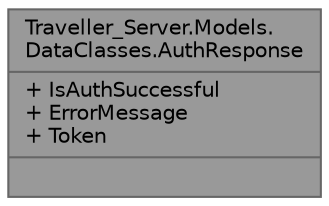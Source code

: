 digraph "Traveller_Server.Models.DataClasses.AuthResponse"
{
 // LATEX_PDF_SIZE
  bgcolor="transparent";
  edge [fontname=Helvetica,fontsize=10,labelfontname=Helvetica,labelfontsize=10];
  node [fontname=Helvetica,fontsize=10,shape=box,height=0.2,width=0.4];
  Node1 [shape=record,label="{Traveller_Server.Models.\lDataClasses.AuthResponse\n|+ IsAuthSuccessful\l+ ErrorMessage\l+ Token\l|}",height=0.2,width=0.4,color="gray40", fillcolor="grey60", style="filled", fontcolor="black",tooltip="AuthResponse data class. Represents a response from the login if the user logged in with success."];
}
